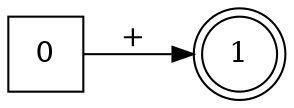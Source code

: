 digraph Generadoplus {
rankdir=LR;
0 [ shape=square]
1 [ shape=doublecircle]
0->1[label="+ "]
}
